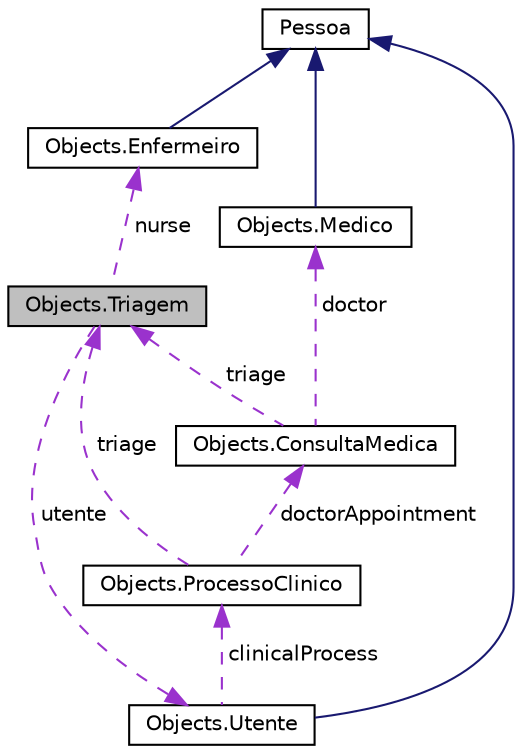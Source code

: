 digraph "Objects.Triagem"
{
 // LATEX_PDF_SIZE
  edge [fontname="Helvetica",fontsize="10",labelfontname="Helvetica",labelfontsize="10"];
  node [fontname="Helvetica",fontsize="10",shape=record];
  Node1 [label="Objects.Triagem",height=0.2,width=0.4,color="black", fillcolor="grey75", style="filled", fontcolor="black",tooltip="Class of triagem"];
  Node2 -> Node1 [dir="back",color="darkorchid3",fontsize="10",style="dashed",label=" nurse" ,fontname="Helvetica"];
  Node2 [label="Objects.Enfermeiro",height=0.2,width=0.4,color="black", fillcolor="white", style="filled",URL="$class_objects_1_1_enfermeiro.html",tooltip="Nurse class"];
  Node3 -> Node2 [dir="back",color="midnightblue",fontsize="10",style="solid",fontname="Helvetica"];
  Node3 [label="Pessoa",height=0.2,width=0.4,color="black", fillcolor="white", style="filled",URL="$class_objects_1_1_pessoa.html",tooltip=" "];
  Node4 -> Node1 [dir="back",color="darkorchid3",fontsize="10",style="dashed",label=" utente" ,fontname="Helvetica"];
  Node4 [label="Objects.Utente",height=0.2,width=0.4,color="black", fillcolor="white", style="filled",URL="$class_objects_1_1_utente.html",tooltip=" "];
  Node3 -> Node4 [dir="back",color="midnightblue",fontsize="10",style="solid",fontname="Helvetica"];
  Node5 -> Node4 [dir="back",color="darkorchid3",fontsize="10",style="dashed",label=" clinicalProcess" ,fontname="Helvetica"];
  Node5 [label="Objects.ProcessoClinico",height=0.2,width=0.4,color="black", fillcolor="white", style="filled",URL="$class_objects_1_1_processo_clinico.html",tooltip="Class that manages the clinical process of an Utente"];
  Node6 -> Node5 [dir="back",color="darkorchid3",fontsize="10",style="dashed",label=" doctorAppointment" ,fontname="Helvetica"];
  Node6 [label="Objects.ConsultaMedica",height=0.2,width=0.4,color="black", fillcolor="white", style="filled",URL="$class_objects_1_1_consulta_medica.html",tooltip="Gets all information from triagem, doctor code that saw the patient, diagnosis, medication,..."];
  Node7 -> Node6 [dir="back",color="darkorchid3",fontsize="10",style="dashed",label=" doctor" ,fontname="Helvetica"];
  Node7 [label="Objects.Medico",height=0.2,width=0.4,color="black", fillcolor="white", style="filled",URL="$class_objects_1_1_medico.html",tooltip="Doctor class"];
  Node3 -> Node7 [dir="back",color="midnightblue",fontsize="10",style="solid",fontname="Helvetica"];
  Node1 -> Node6 [dir="back",color="darkorchid3",fontsize="10",style="dashed",label=" triage" ,fontname="Helvetica"];
  Node1 -> Node5 [dir="back",color="darkorchid3",fontsize="10",style="dashed",label=" triage" ,fontname="Helvetica"];
}

